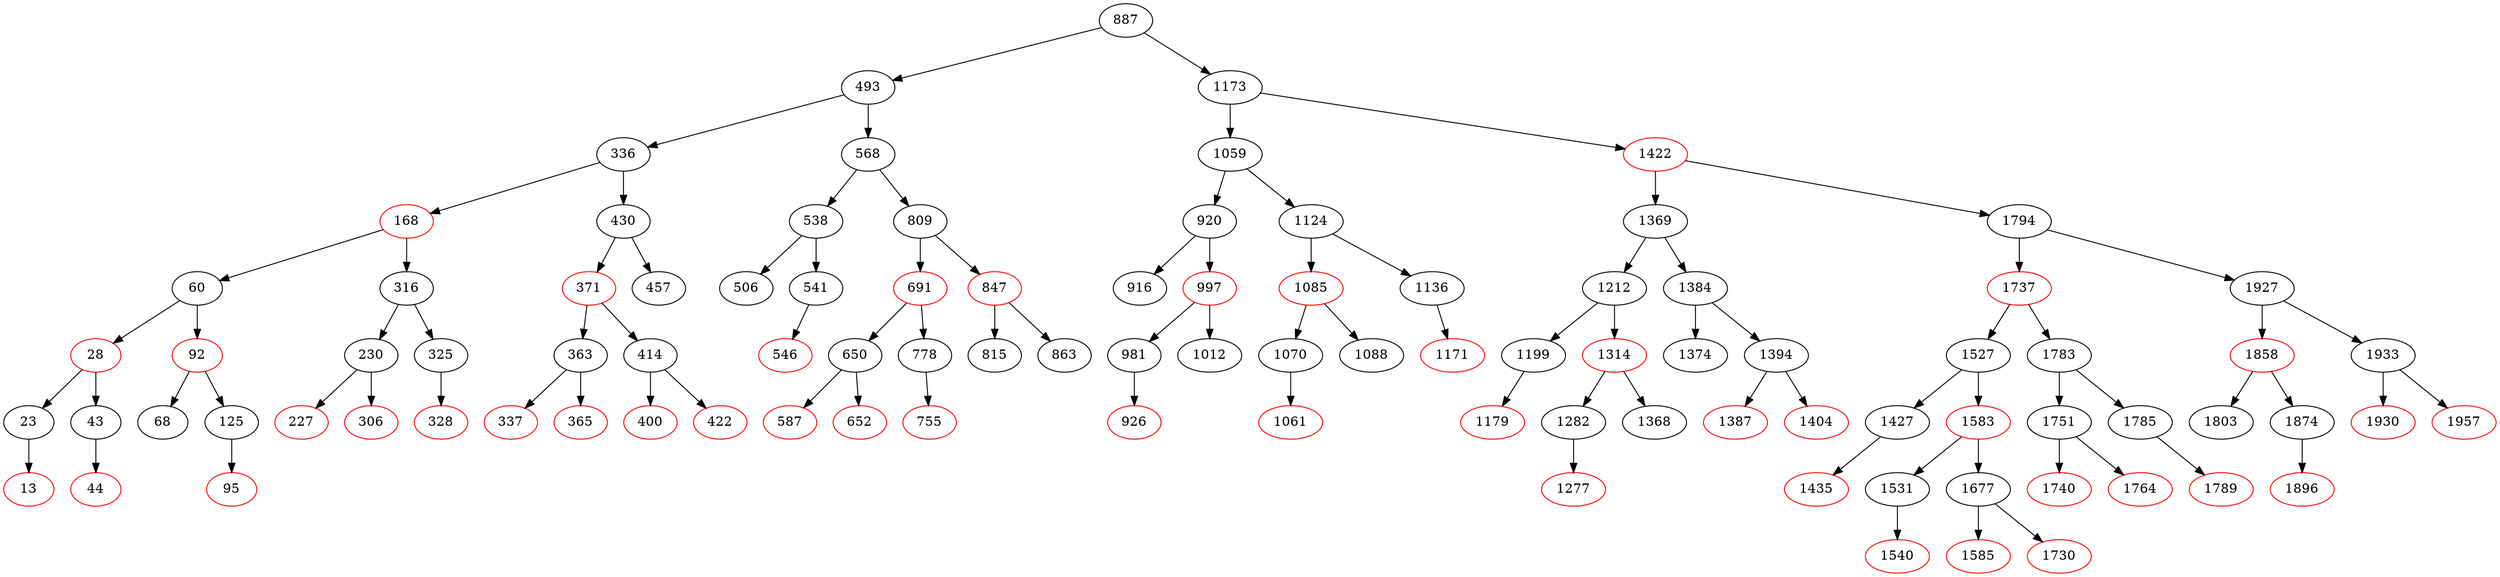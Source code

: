 digraph RedBlackTree {
887 [label="887", color=black];
887 -> 493;
493 [label="493", color=black];
493 -> 336;
336 [label="336", color=black];
336 -> 168;
168 [label="168", color=red];
168 -> 60;
60 [label="60", color=black];
60 -> 28;
28 [label="28", color=red];
28 -> 23;
23 [label="23", color=black];
23 -> 13;
13 [label="13", color=red];
28 -> 43;
43 [label="43", color=black];
43 -> 44;
44 [label="44", color=red];
60 -> 92;
92 [label="92", color=red];
92 -> 68;
68 [label="68", color=black];
92 -> 125;
125 [label="125", color=black];
125 -> 95;
95 [label="95", color=red];
168 -> 316;
316 [label="316", color=black];
316 -> 230;
230 [label="230", color=black];
230 -> 227;
227 [label="227", color=red];
230 -> 306;
306 [label="306", color=red];
316 -> 325;
325 [label="325", color=black];
325 -> 328;
328 [label="328", color=red];
336 -> 430;
430 [label="430", color=black];
430 -> 371;
371 [label="371", color=red];
371 -> 363;
363 [label="363", color=black];
363 -> 337;
337 [label="337", color=red];
363 -> 365;
365 [label="365", color=red];
371 -> 414;
414 [label="414", color=black];
414 -> 400;
400 [label="400", color=red];
414 -> 422;
422 [label="422", color=red];
430 -> 457;
457 [label="457", color=black];
493 -> 568;
568 [label="568", color=black];
568 -> 538;
538 [label="538", color=black];
538 -> 506;
506 [label="506", color=black];
538 -> 541;
541 [label="541", color=black];
541 -> 546;
546 [label="546", color=red];
568 -> 809;
809 [label="809", color=black];
809 -> 691;
691 [label="691", color=red];
691 -> 650;
650 [label="650", color=black];
650 -> 587;
587 [label="587", color=red];
650 -> 652;
652 [label="652", color=red];
691 -> 778;
778 [label="778", color=black];
778 -> 755;
755 [label="755", color=red];
809 -> 847;
847 [label="847", color=red];
847 -> 815;
815 [label="815", color=black];
847 -> 863;
863 [label="863", color=black];
887 -> 1173;
1173 [label="1173", color=black];
1173 -> 1059;
1059 [label="1059", color=black];
1059 -> 920;
920 [label="920", color=black];
920 -> 916;
916 [label="916", color=black];
920 -> 997;
997 [label="997", color=red];
997 -> 981;
981 [label="981", color=black];
981 -> 926;
926 [label="926", color=red];
997 -> 1012;
1012 [label="1012", color=black];
1059 -> 1124;
1124 [label="1124", color=black];
1124 -> 1085;
1085 [label="1085", color=red];
1085 -> 1070;
1070 [label="1070", color=black];
1070 -> 1061;
1061 [label="1061", color=red];
1085 -> 1088;
1088 [label="1088", color=black];
1124 -> 1136;
1136 [label="1136", color=black];
1136 -> 1171;
1171 [label="1171", color=red];
1173 -> 1422;
1422 [label="1422", color=red];
1422 -> 1369;
1369 [label="1369", color=black];
1369 -> 1212;
1212 [label="1212", color=black];
1212 -> 1199;
1199 [label="1199", color=black];
1199 -> 1179;
1179 [label="1179", color=red];
1212 -> 1314;
1314 [label="1314", color=red];
1314 -> 1282;
1282 [label="1282", color=black];
1282 -> 1277;
1277 [label="1277", color=red];
1314 -> 1368;
1368 [label="1368", color=black];
1369 -> 1384;
1384 [label="1384", color=black];
1384 -> 1374;
1374 [label="1374", color=black];
1384 -> 1394;
1394 [label="1394", color=black];
1394 -> 1387;
1387 [label="1387", color=red];
1394 -> 1404;
1404 [label="1404", color=red];
1422 -> 1794;
1794 [label="1794", color=black];
1794 -> 1737;
1737 [label="1737", color=red];
1737 -> 1527;
1527 [label="1527", color=black];
1527 -> 1427;
1427 [label="1427", color=black];
1427 -> 1435;
1435 [label="1435", color=red];
1527 -> 1583;
1583 [label="1583", color=red];
1583 -> 1531;
1531 [label="1531", color=black];
1531 -> 1540;
1540 [label="1540", color=red];
1583 -> 1677;
1677 [label="1677", color=black];
1677 -> 1585;
1585 [label="1585", color=red];
1677 -> 1730;
1730 [label="1730", color=red];
1737 -> 1783;
1783 [label="1783", color=black];
1783 -> 1751;
1751 [label="1751", color=black];
1751 -> 1740;
1740 [label="1740", color=red];
1751 -> 1764;
1764 [label="1764", color=red];
1783 -> 1785;
1785 [label="1785", color=black];
1785 -> 1789;
1789 [label="1789", color=red];
1794 -> 1927;
1927 [label="1927", color=black];
1927 -> 1858;
1858 [label="1858", color=red];
1858 -> 1803;
1803 [label="1803", color=black];
1858 -> 1874;
1874 [label="1874", color=black];
1874 -> 1896;
1896 [label="1896", color=red];
1927 -> 1933;
1933 [label="1933", color=black];
1933 -> 1930;
1930 [label="1930", color=red];
1933 -> 1957;
1957 [label="1957", color=red];
}
